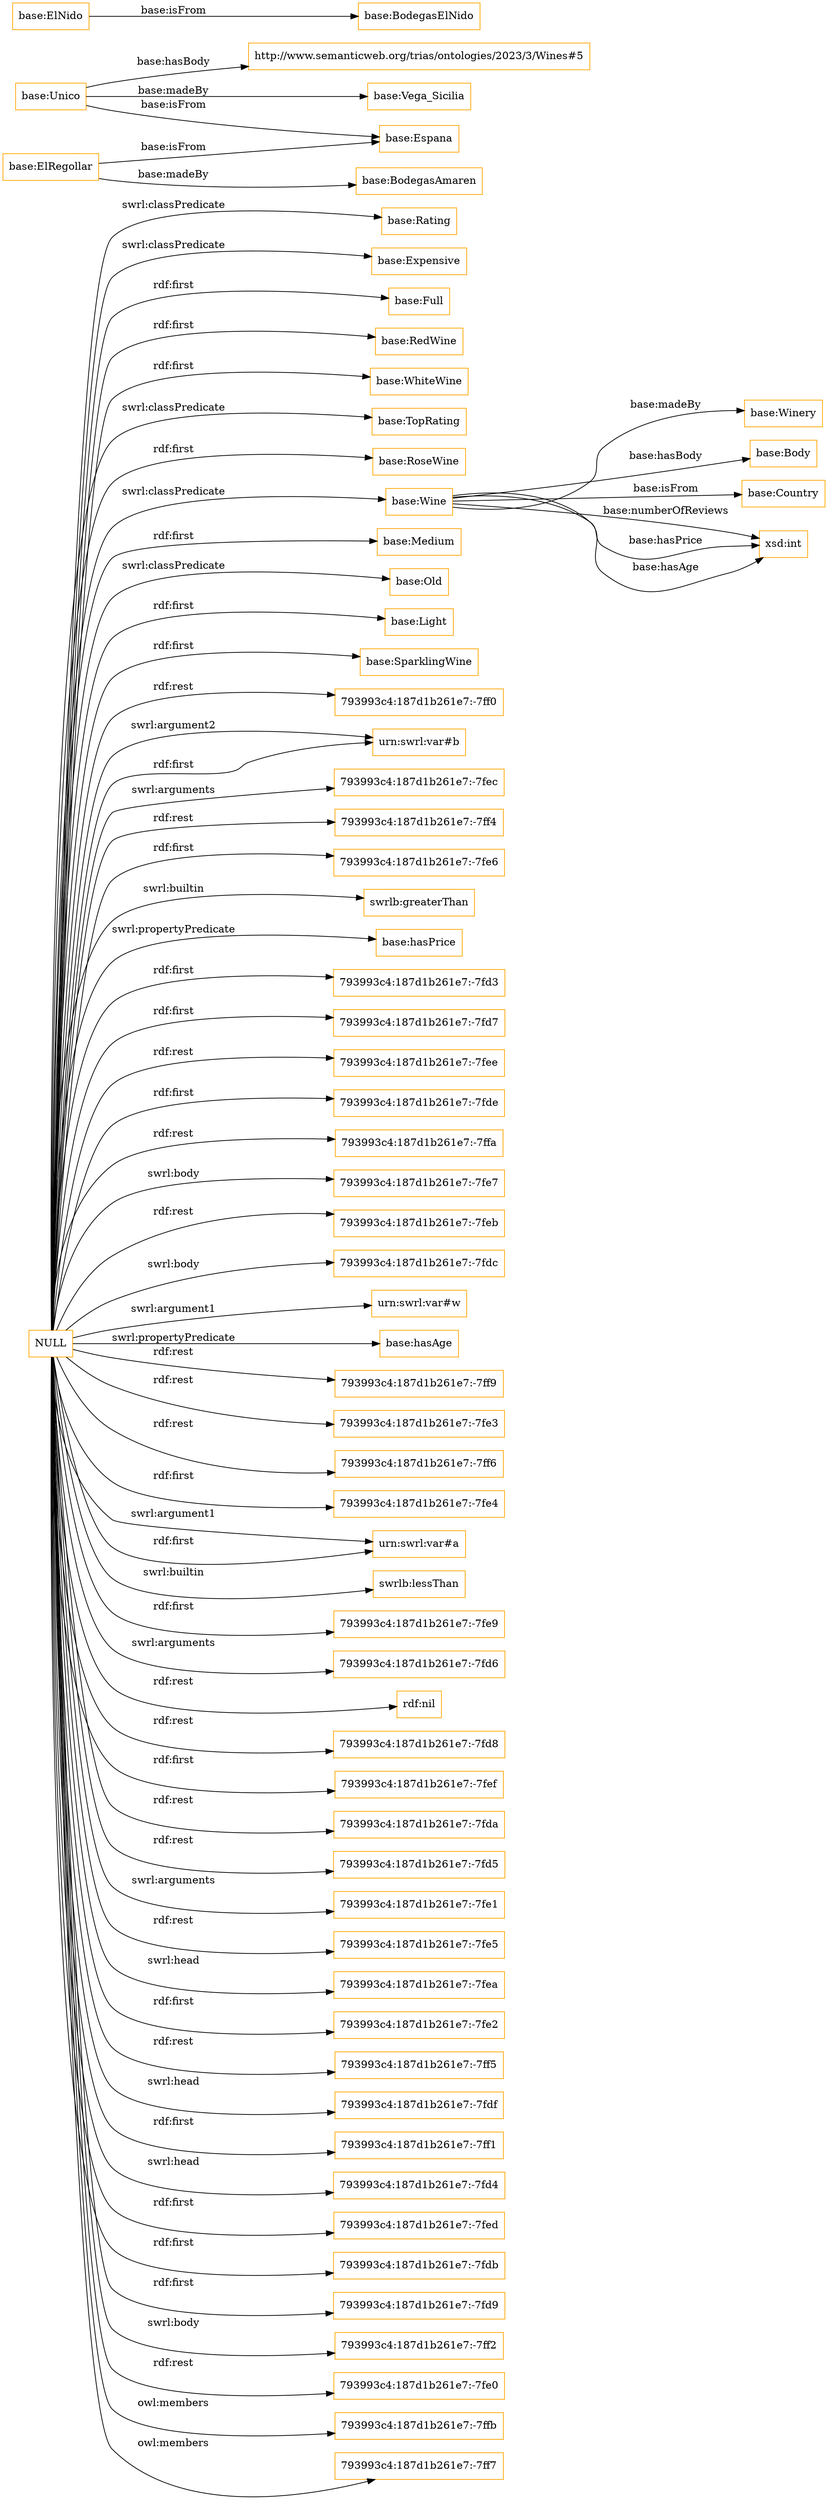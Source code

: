 digraph ar2dtool_diagram { 
rankdir=LR;
size="1501"
node [shape = rectangle, color="orange"]; "base:Rating" "base:Expensive" "base:Full" "base:RedWine" "base:Winery" "base:WhiteWine" "base:TopRating" "base:RoseWine" "base:Wine" "base:Medium" "base:Old" "base:Body" "base:Light" "base:Country" "base:SparklingWine" ; /*classes style*/
	"base:Unico" -> "base:Vega_Sicilia" [ label = "base:madeBy" ];
	"base:Unico" -> "base:Espana" [ label = "base:isFrom" ];
	"base:Unico" -> "http://www.semanticweb.org/trias/ontologies/2023/3/Wines#5" [ label = "base:hasBody" ];
	"base:ElNido" -> "base:BodegasElNido" [ label = "base:isFrom" ];
	"NULL" -> "793993c4:187d1b261e7:-7ff0" [ label = "rdf:rest" ];
	"NULL" -> "urn:swrl:var#b" [ label = "swrl:argument2" ];
	"NULL" -> "base:Old" [ label = "swrl:classPredicate" ];
	"NULL" -> "base:TopRating" [ label = "swrl:classPredicate" ];
	"NULL" -> "793993c4:187d1b261e7:-7fec" [ label = "swrl:arguments" ];
	"NULL" -> "793993c4:187d1b261e7:-7ff4" [ label = "rdf:rest" ];
	"NULL" -> "793993c4:187d1b261e7:-7fe6" [ label = "rdf:first" ];
	"NULL" -> "swrlb:greaterThan" [ label = "swrl:builtin" ];
	"NULL" -> "base:Expensive" [ label = "swrl:classPredicate" ];
	"NULL" -> "base:hasPrice" [ label = "swrl:propertyPredicate" ];
	"NULL" -> "base:Rating" [ label = "swrl:classPredicate" ];
	"NULL" -> "793993c4:187d1b261e7:-7fd3" [ label = "rdf:first" ];
	"NULL" -> "793993c4:187d1b261e7:-7fd7" [ label = "rdf:first" ];
	"NULL" -> "base:RoseWine" [ label = "rdf:first" ];
	"NULL" -> "793993c4:187d1b261e7:-7fee" [ label = "rdf:rest" ];
	"NULL" -> "793993c4:187d1b261e7:-7fde" [ label = "rdf:first" ];
	"NULL" -> "793993c4:187d1b261e7:-7ffa" [ label = "rdf:rest" ];
	"NULL" -> "793993c4:187d1b261e7:-7fe7" [ label = "swrl:body" ];
	"NULL" -> "793993c4:187d1b261e7:-7feb" [ label = "rdf:rest" ];
	"NULL" -> "793993c4:187d1b261e7:-7fdc" [ label = "swrl:body" ];
	"NULL" -> "base:Light" [ label = "rdf:first" ];
	"NULL" -> "urn:swrl:var#w" [ label = "swrl:argument1" ];
	"NULL" -> "base:hasAge" [ label = "swrl:propertyPredicate" ];
	"NULL" -> "793993c4:187d1b261e7:-7ff9" [ label = "rdf:rest" ];
	"NULL" -> "793993c4:187d1b261e7:-7fe3" [ label = "rdf:rest" ];
	"NULL" -> "793993c4:187d1b261e7:-7ff6" [ label = "rdf:rest" ];
	"NULL" -> "793993c4:187d1b261e7:-7fe4" [ label = "rdf:first" ];
	"NULL" -> "urn:swrl:var#a" [ label = "swrl:argument1" ];
	"NULL" -> "swrlb:lessThan" [ label = "swrl:builtin" ];
	"NULL" -> "793993c4:187d1b261e7:-7fe9" [ label = "rdf:first" ];
	"NULL" -> "base:Wine" [ label = "swrl:classPredicate" ];
	"NULL" -> "793993c4:187d1b261e7:-7fd6" [ label = "swrl:arguments" ];
	"NULL" -> "base:Full" [ label = "rdf:first" ];
	"NULL" -> "rdf:nil" [ label = "rdf:rest" ];
	"NULL" -> "793993c4:187d1b261e7:-7fd8" [ label = "rdf:rest" ];
	"NULL" -> "793993c4:187d1b261e7:-7fef" [ label = "rdf:first" ];
	"NULL" -> "793993c4:187d1b261e7:-7fda" [ label = "rdf:rest" ];
	"NULL" -> "793993c4:187d1b261e7:-7fd5" [ label = "rdf:rest" ];
	"NULL" -> "793993c4:187d1b261e7:-7fe1" [ label = "swrl:arguments" ];
	"NULL" -> "793993c4:187d1b261e7:-7fe5" [ label = "rdf:rest" ];
	"NULL" -> "793993c4:187d1b261e7:-7fea" [ label = "swrl:head" ];
	"NULL" -> "793993c4:187d1b261e7:-7fe2" [ label = "rdf:first" ];
	"NULL" -> "base:RedWine" [ label = "rdf:first" ];
	"NULL" -> "793993c4:187d1b261e7:-7ff5" [ label = "rdf:rest" ];
	"NULL" -> "793993c4:187d1b261e7:-7fdf" [ label = "swrl:head" ];
	"NULL" -> "793993c4:187d1b261e7:-7ff1" [ label = "rdf:first" ];
	"NULL" -> "urn:swrl:var#a" [ label = "rdf:first" ];
	"NULL" -> "base:Medium" [ label = "rdf:first" ];
	"NULL" -> "urn:swrl:var#b" [ label = "rdf:first" ];
	"NULL" -> "793993c4:187d1b261e7:-7fd4" [ label = "swrl:head" ];
	"NULL" -> "793993c4:187d1b261e7:-7fed" [ label = "rdf:first" ];
	"NULL" -> "base:SparklingWine" [ label = "rdf:first" ];
	"NULL" -> "base:WhiteWine" [ label = "rdf:first" ];
	"NULL" -> "793993c4:187d1b261e7:-7fdb" [ label = "rdf:first" ];
	"NULL" -> "793993c4:187d1b261e7:-7fd9" [ label = "rdf:first" ];
	"NULL" -> "793993c4:187d1b261e7:-7ff2" [ label = "swrl:body" ];
	"NULL" -> "793993c4:187d1b261e7:-7fe0" [ label = "rdf:rest" ];
	"NULL" -> "793993c4:187d1b261e7:-7ffb" [ label = "owl:members" ];
	"NULL" -> "793993c4:187d1b261e7:-7ff7" [ label = "owl:members" ];
	"base:ElRegollar" -> "base:BodegasAmaren" [ label = "base:madeBy" ];
	"base:ElRegollar" -> "base:Espana" [ label = "base:isFrom" ];
	"base:Wine" -> "xsd:int" [ label = "base:numberOfReviews" ];
	"base:Wine" -> "base:Winery" [ label = "base:madeBy" ];
	"base:Wine" -> "xsd:int" [ label = "base:hasPrice" ];
	"base:Wine" -> "base:Body" [ label = "base:hasBody" ];
	"base:Wine" -> "base:Country" [ label = "base:isFrom" ];
	"base:Wine" -> "xsd:int" [ label = "base:hasAge" ];

}
